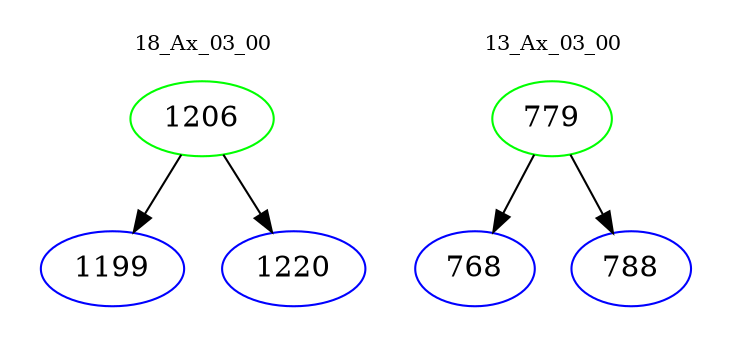digraph{
subgraph cluster_0 {
color = white
label = "18_Ax_03_00";
fontsize=10;
T0_1206 [label="1206", color="green"]
T0_1206 -> T0_1199 [color="black"]
T0_1199 [label="1199", color="blue"]
T0_1206 -> T0_1220 [color="black"]
T0_1220 [label="1220", color="blue"]
}
subgraph cluster_1 {
color = white
label = "13_Ax_03_00";
fontsize=10;
T1_779 [label="779", color="green"]
T1_779 -> T1_768 [color="black"]
T1_768 [label="768", color="blue"]
T1_779 -> T1_788 [color="black"]
T1_788 [label="788", color="blue"]
}
}

